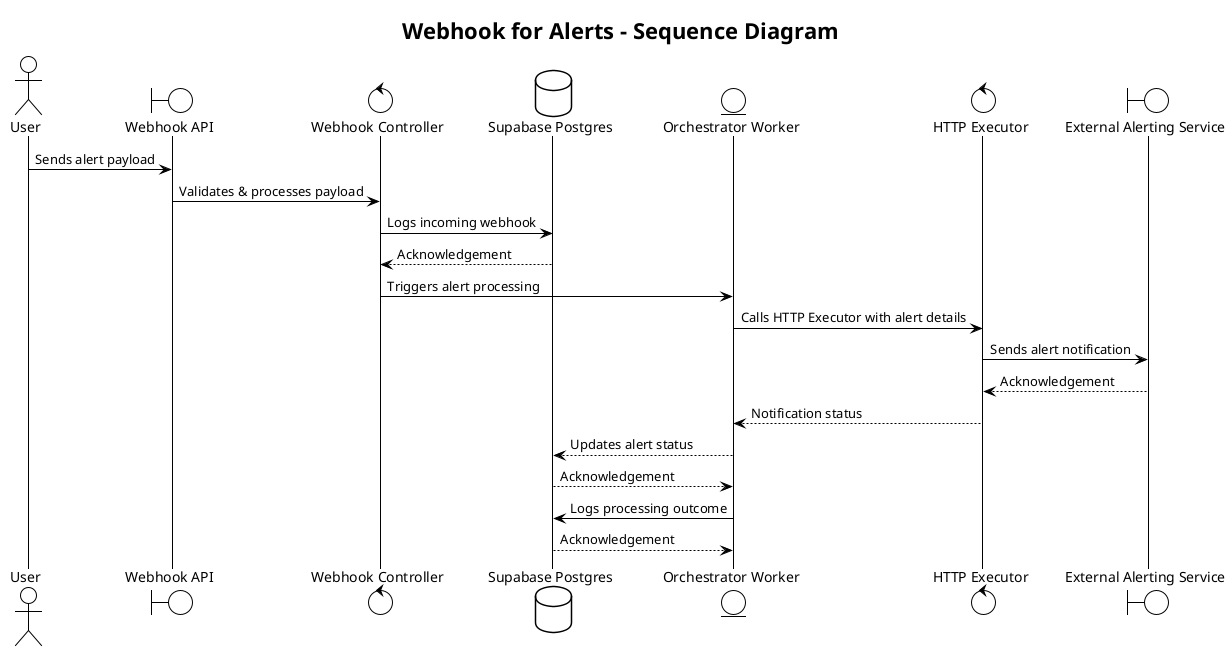 @startuml
!theme plain

title Webhook for Alerts - Sequence Diagram

actor User as user
boundary "Webhook API" as webhook
control "Webhook Controller" as controller
database "Supabase Postgres" as db
entity "Orchestrator Worker" as worker
control "HTTP Executor" as httpExecutor
boundary "External Alerting Service" as externalService

user -> webhook : Sends alert payload
webhook -> controller : Validates & processes payload
controller -> db : Logs incoming webhook
db --> controller : Acknowledgement
controller -> worker : Triggers alert processing
worker -> httpExecutor : Calls HTTP Executor with alert details
httpExecutor -> externalService : Sends alert notification
externalService --> httpExecutor : Acknowledgement
httpExecutor --> worker : Notification status
worker --> db : Updates alert status
db --> worker : Acknowledgement
worker -> db : Logs processing outcome
db --> worker : Acknowledgement

@enduml